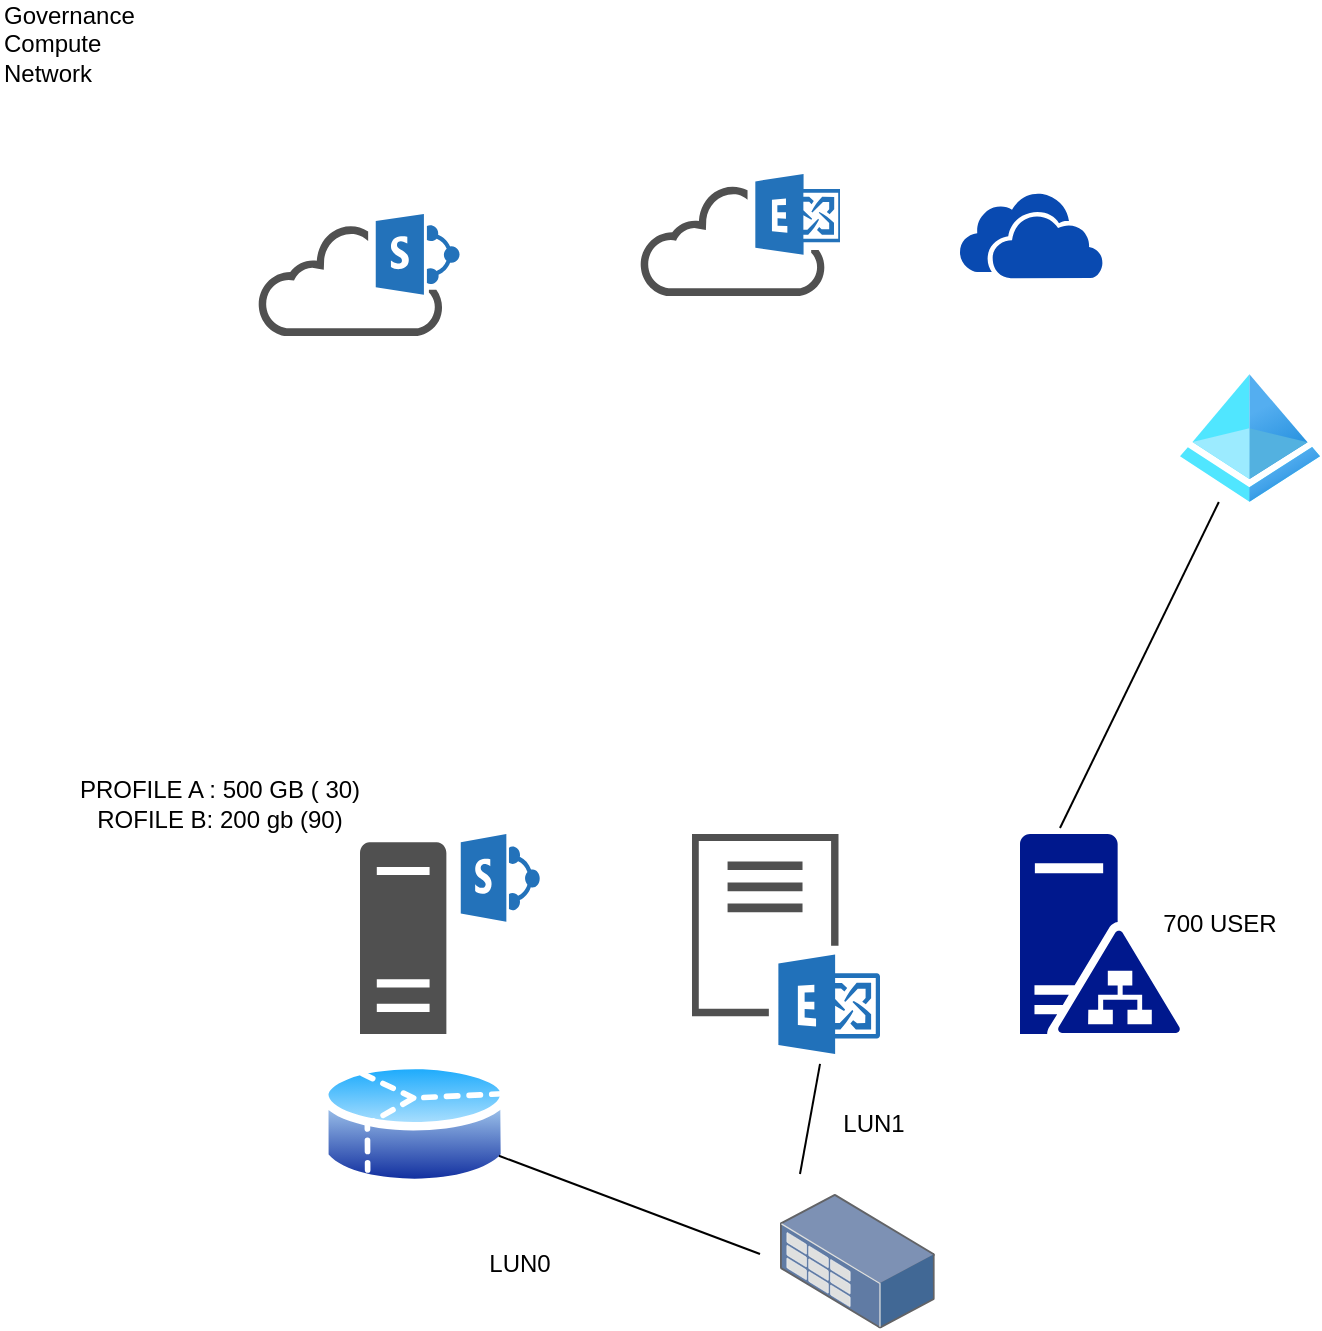 <mxfile version="16.6.5" type="device"><diagram id="IxReBQOUNaA2X9XqC_6z" name="Page-1"><mxGraphModel dx="1422" dy="786" grid="1" gridSize="10" guides="1" tooltips="1" connect="1" arrows="1" fold="1" page="1" pageScale="1" pageWidth="850" pageHeight="1100" math="0" shadow="0"><root><mxCell id="0"/><mxCell id="1" parent="0"/><mxCell id="J99sTfs78XGeniJ6jbiM-1" value="" style="sketch=0;pointerEvents=1;shadow=0;dashed=0;html=1;strokeColor=none;fillColor=#505050;labelPosition=center;verticalLabelPosition=bottom;verticalAlign=top;outlineConnect=0;align=center;shape=mxgraph.office.servers.sharepoint_server;" vertex="1" parent="1"><mxGeometry x="210" y="450" width="90" height="100" as="geometry"/></mxCell><mxCell id="J99sTfs78XGeniJ6jbiM-2" value="" style="sketch=0;pointerEvents=1;shadow=0;dashed=0;html=1;strokeColor=none;labelPosition=center;verticalLabelPosition=bottom;verticalAlign=top;align=center;fillColor=#505050;shape=mxgraph.mscae.intune.conditional_access_exchange" vertex="1" parent="1"><mxGeometry x="376" y="450" width="94" height="110" as="geometry"/></mxCell><mxCell id="J99sTfs78XGeniJ6jbiM-3" value="" style="sketch=0;aspect=fixed;pointerEvents=1;shadow=0;dashed=0;html=1;strokeColor=none;labelPosition=center;verticalLabelPosition=bottom;verticalAlign=top;align=center;fillColor=#00188D;shape=mxgraph.mscae.enterprise.ad_fs" vertex="1" parent="1"><mxGeometry x="540" y="450" width="80" height="100" as="geometry"/></mxCell><mxCell id="J99sTfs78XGeniJ6jbiM-4" value="" style="aspect=fixed;perimeter=ellipsePerimeter;html=1;align=center;shadow=0;dashed=0;spacingTop=3;image;image=img/lib/active_directory/database_partition_3.svg;" vertex="1" parent="1"><mxGeometry x="190" y="560" width="94.59" height="70" as="geometry"/></mxCell><mxCell id="J99sTfs78XGeniJ6jbiM-5" value="" style="points=[];aspect=fixed;html=1;align=center;shadow=0;dashed=0;image;image=img/lib/allied_telesis/storage/Datacenter_Server_Rack_Storage_Unit_Small.svg;" vertex="1" parent="1"><mxGeometry x="420" y="630" width="77.4" height="67.2" as="geometry"/></mxCell><mxCell id="J99sTfs78XGeniJ6jbiM-6" value="" style="endArrow=none;html=1;rounded=0;" edge="1" parent="1" source="J99sTfs78XGeniJ6jbiM-4"><mxGeometry width="50" height="50" relative="1" as="geometry"><mxPoint x="400" y="430" as="sourcePoint"/><mxPoint x="410" y="660" as="targetPoint"/></mxGeometry></mxCell><mxCell id="J99sTfs78XGeniJ6jbiM-7" value="" style="endArrow=none;html=1;rounded=0;entryX=0.681;entryY=1.045;entryDx=0;entryDy=0;entryPerimeter=0;" edge="1" parent="1" target="J99sTfs78XGeniJ6jbiM-2"><mxGeometry width="50" height="50" relative="1" as="geometry"><mxPoint x="430" y="620" as="sourcePoint"/><mxPoint x="450" y="380" as="targetPoint"/></mxGeometry></mxCell><mxCell id="J99sTfs78XGeniJ6jbiM-8" value="LUN0" style="text;html=1;strokeColor=none;fillColor=none;align=center;verticalAlign=middle;whiteSpace=wrap;rounded=0;" vertex="1" parent="1"><mxGeometry x="260" y="650" width="60" height="30" as="geometry"/></mxCell><mxCell id="J99sTfs78XGeniJ6jbiM-9" value="LUN1" style="text;html=1;strokeColor=none;fillColor=none;align=center;verticalAlign=middle;whiteSpace=wrap;rounded=0;" vertex="1" parent="1"><mxGeometry x="437.4" y="580" width="60" height="30" as="geometry"/></mxCell><mxCell id="J99sTfs78XGeniJ6jbiM-10" value="700 USER" style="text;html=1;strokeColor=none;fillColor=none;align=center;verticalAlign=middle;whiteSpace=wrap;rounded=0;" vertex="1" parent="1"><mxGeometry x="610" y="480" width="60" height="30" as="geometry"/></mxCell><mxCell id="J99sTfs78XGeniJ6jbiM-11" value="PROFILE A : 500 GB ( 30)&lt;br&gt;ROFILE B: 200 gb (90)&lt;br&gt;" style="text;html=1;strokeColor=none;fillColor=none;align=center;verticalAlign=middle;whiteSpace=wrap;rounded=0;" vertex="1" parent="1"><mxGeometry x="50" y="420" width="180" height="30" as="geometry"/></mxCell><mxCell id="J99sTfs78XGeniJ6jbiM-12" value="" style="sketch=0;pointerEvents=1;shadow=0;dashed=0;html=1;strokeColor=none;fillColor=#505050;labelPosition=center;verticalLabelPosition=bottom;outlineConnect=0;verticalAlign=top;align=center;shape=mxgraph.office.clouds.cloud_exchange_online;" vertex="1" parent="1"><mxGeometry x="350" y="120" width="100" height="61" as="geometry"/></mxCell><mxCell id="J99sTfs78XGeniJ6jbiM-13" value="" style="sketch=0;pointerEvents=1;shadow=0;dashed=0;html=1;strokeColor=none;fillColor=#505050;labelPosition=center;verticalLabelPosition=bottom;outlineConnect=0;verticalAlign=top;align=center;shape=mxgraph.office.clouds.cloud_sharepoint;" vertex="1" parent="1"><mxGeometry x="159" y="140" width="101" height="61" as="geometry"/></mxCell><mxCell id="J99sTfs78XGeniJ6jbiM-14" value="" style="dashed=0;outlineConnect=0;html=1;align=center;labelPosition=center;verticalLabelPosition=bottom;verticalAlign=top;shape=mxgraph.weblogos.onedrive;fillColor=#094AB1;strokeColor=none" vertex="1" parent="1"><mxGeometry x="510" y="128.9" width="71.2" height="43.2" as="geometry"/></mxCell><mxCell id="J99sTfs78XGeniJ6jbiM-16" value="" style="aspect=fixed;html=1;points=[];align=center;image;fontSize=12;image=img/lib/azure2/identity/Azure_Active_Directory.svg;" vertex="1" parent="1"><mxGeometry x="620" y="220" width="70" height="64" as="geometry"/></mxCell><mxCell id="J99sTfs78XGeniJ6jbiM-17" value="" style="endArrow=none;html=1;rounded=0;exitX=0.25;exitY=-0.03;exitDx=0;exitDy=0;exitPerimeter=0;" edge="1" parent="1" source="J99sTfs78XGeniJ6jbiM-3" target="J99sTfs78XGeniJ6jbiM-16"><mxGeometry width="50" height="50" relative="1" as="geometry"><mxPoint x="400" y="410" as="sourcePoint"/><mxPoint x="440" y="310" as="targetPoint"/></mxGeometry></mxCell><mxCell id="J99sTfs78XGeniJ6jbiM-18" value="Governance&lt;br&gt;Compute&lt;br&gt;Network&amp;nbsp;&amp;nbsp;" style="text;html=1;strokeColor=none;fillColor=none;align=left;verticalAlign=middle;whiteSpace=wrap;rounded=0;" vertex="1" parent="1"><mxGeometry x="30" y="40" width="200" height="30" as="geometry"/></mxCell></root></mxGraphModel></diagram></mxfile>